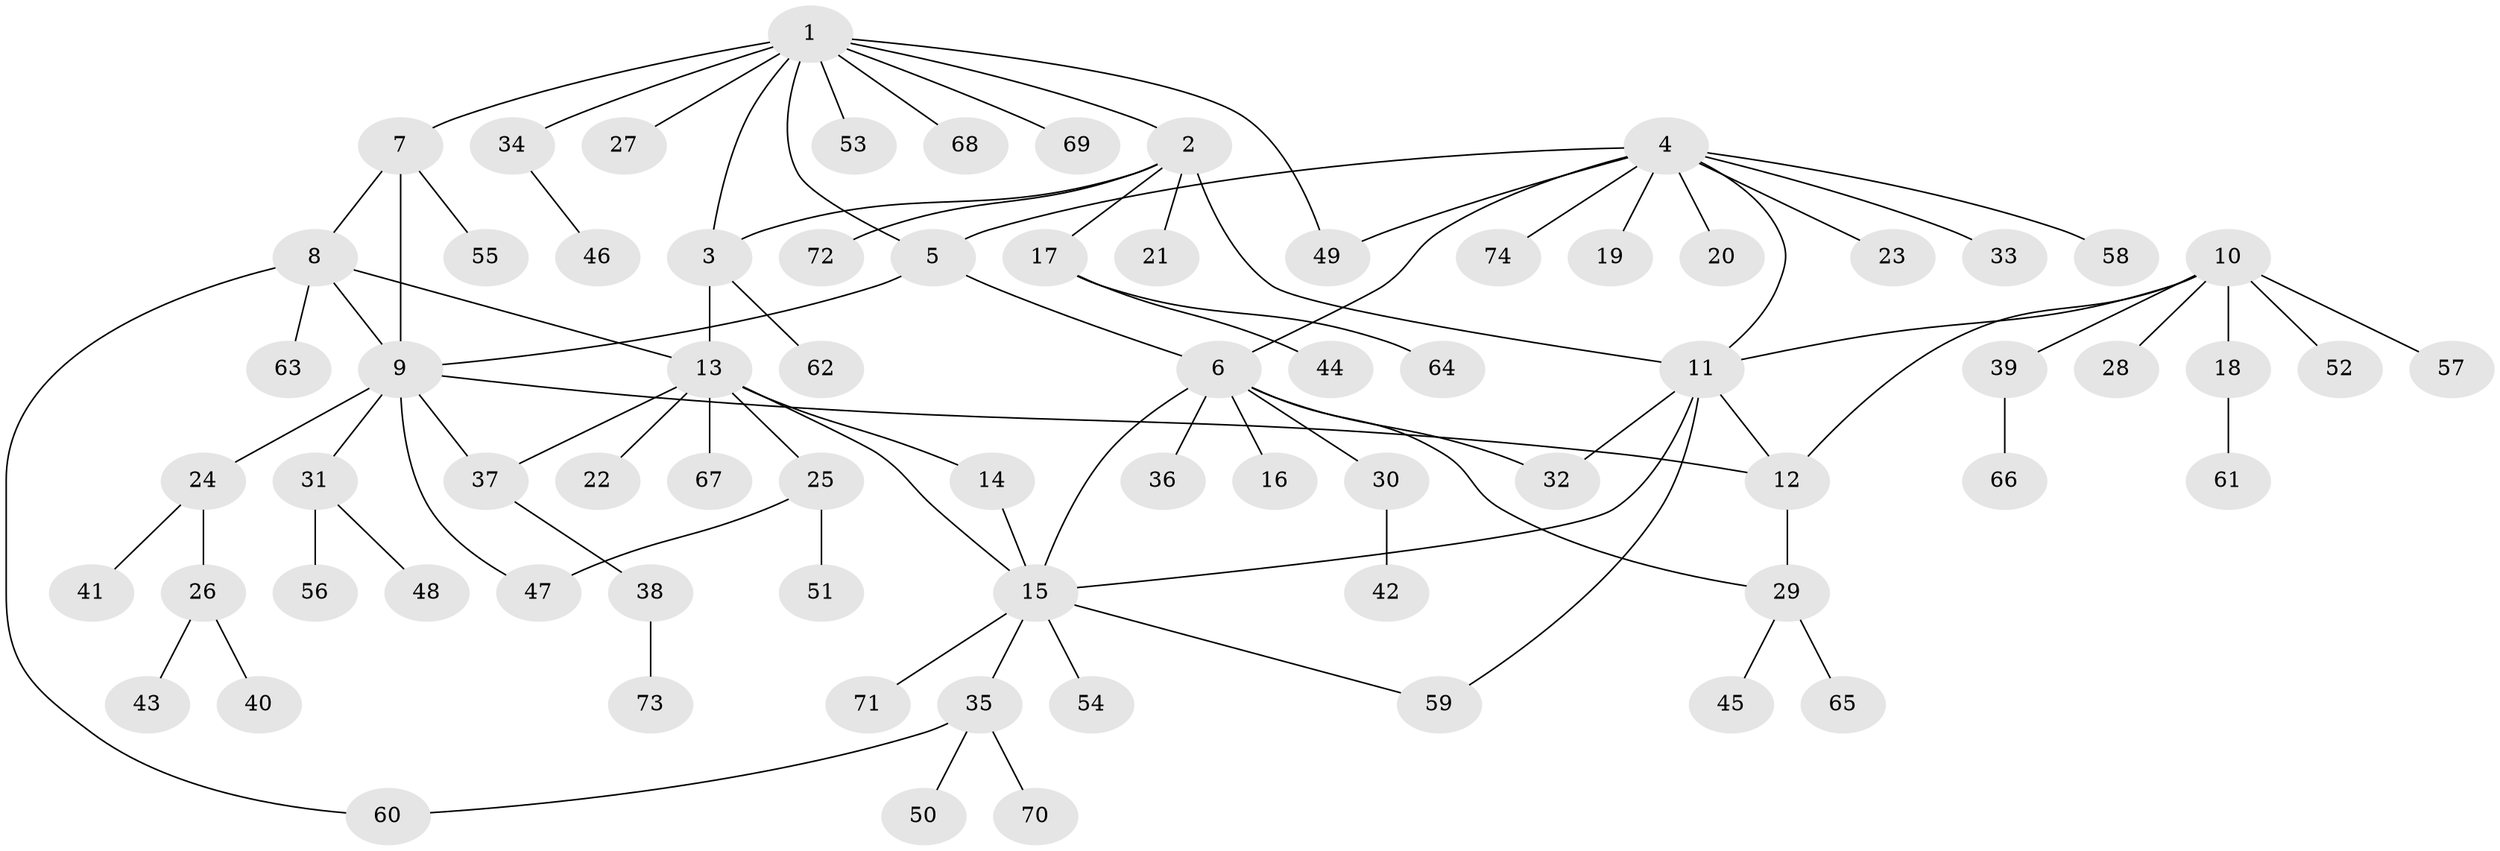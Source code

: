 // Generated by graph-tools (version 1.1) at 2025/02/03/09/25 03:02:35]
// undirected, 74 vertices, 91 edges
graph export_dot {
graph [start="1"]
  node [color=gray90,style=filled];
  1;
  2;
  3;
  4;
  5;
  6;
  7;
  8;
  9;
  10;
  11;
  12;
  13;
  14;
  15;
  16;
  17;
  18;
  19;
  20;
  21;
  22;
  23;
  24;
  25;
  26;
  27;
  28;
  29;
  30;
  31;
  32;
  33;
  34;
  35;
  36;
  37;
  38;
  39;
  40;
  41;
  42;
  43;
  44;
  45;
  46;
  47;
  48;
  49;
  50;
  51;
  52;
  53;
  54;
  55;
  56;
  57;
  58;
  59;
  60;
  61;
  62;
  63;
  64;
  65;
  66;
  67;
  68;
  69;
  70;
  71;
  72;
  73;
  74;
  1 -- 2;
  1 -- 3;
  1 -- 5;
  1 -- 7;
  1 -- 27;
  1 -- 34;
  1 -- 49;
  1 -- 53;
  1 -- 68;
  1 -- 69;
  2 -- 3;
  2 -- 11;
  2 -- 17;
  2 -- 21;
  2 -- 72;
  3 -- 13;
  3 -- 62;
  4 -- 5;
  4 -- 6;
  4 -- 11;
  4 -- 19;
  4 -- 20;
  4 -- 23;
  4 -- 33;
  4 -- 49;
  4 -- 58;
  4 -- 74;
  5 -- 6;
  5 -- 9;
  6 -- 15;
  6 -- 16;
  6 -- 29;
  6 -- 30;
  6 -- 32;
  6 -- 36;
  7 -- 8;
  7 -- 9;
  7 -- 55;
  8 -- 9;
  8 -- 13;
  8 -- 60;
  8 -- 63;
  9 -- 12;
  9 -- 24;
  9 -- 31;
  9 -- 37;
  9 -- 47;
  10 -- 11;
  10 -- 12;
  10 -- 18;
  10 -- 28;
  10 -- 39;
  10 -- 52;
  10 -- 57;
  11 -- 12;
  11 -- 15;
  11 -- 32;
  11 -- 59;
  12 -- 29;
  13 -- 14;
  13 -- 15;
  13 -- 22;
  13 -- 25;
  13 -- 37;
  13 -- 67;
  14 -- 15;
  15 -- 35;
  15 -- 54;
  15 -- 59;
  15 -- 71;
  17 -- 44;
  17 -- 64;
  18 -- 61;
  24 -- 26;
  24 -- 41;
  25 -- 47;
  25 -- 51;
  26 -- 40;
  26 -- 43;
  29 -- 45;
  29 -- 65;
  30 -- 42;
  31 -- 48;
  31 -- 56;
  34 -- 46;
  35 -- 50;
  35 -- 60;
  35 -- 70;
  37 -- 38;
  38 -- 73;
  39 -- 66;
}
